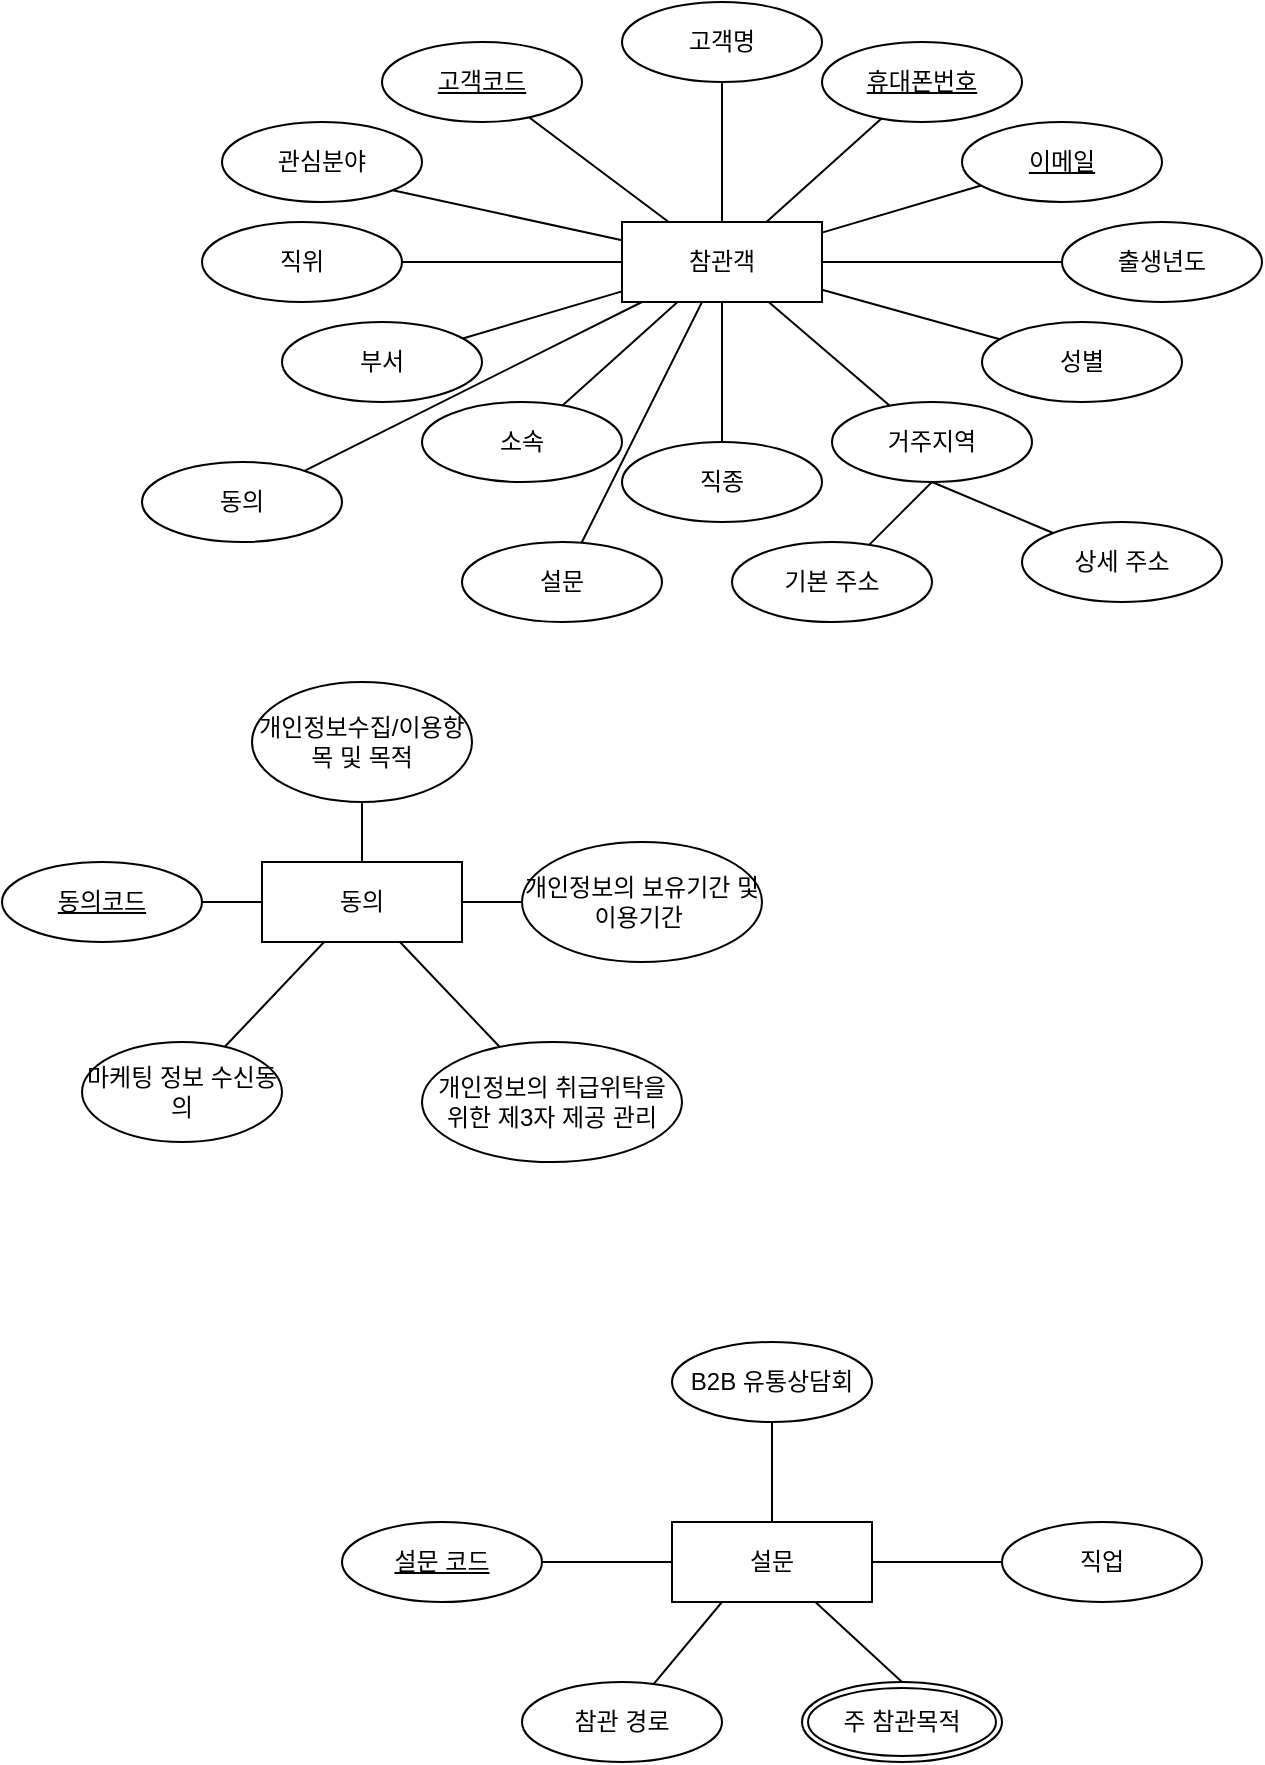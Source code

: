 <mxfile version="24.6.2" type="github">
  <diagram name="페이지-1" id="R2ysIsO2yRYIYrhWCdYy">
    <mxGraphModel dx="836" dy="518" grid="1" gridSize="10" guides="1" tooltips="1" connect="1" arrows="1" fold="1" page="1" pageScale="1" pageWidth="850" pageHeight="1100" math="0" shadow="0">
      <root>
        <mxCell id="0" />
        <mxCell id="1" parent="0" />
        <mxCell id="bbzpcZMjXYRwJVZqYpki-1" value="참관객" style="whiteSpace=wrap;html=1;align=center;" vertex="1" parent="1">
          <mxGeometry x="320" y="130" width="100" height="40" as="geometry" />
        </mxCell>
        <mxCell id="bbzpcZMjXYRwJVZqYpki-2" value="고객명" style="ellipse;whiteSpace=wrap;html=1;align=center;" vertex="1" parent="1">
          <mxGeometry x="320" y="20" width="100" height="40" as="geometry" />
        </mxCell>
        <mxCell id="bbzpcZMjXYRwJVZqYpki-3" value="" style="endArrow=none;html=1;rounded=0;" edge="1" parent="1" source="bbzpcZMjXYRwJVZqYpki-2" target="bbzpcZMjXYRwJVZqYpki-1">
          <mxGeometry relative="1" as="geometry">
            <mxPoint x="290" y="150" as="sourcePoint" />
            <mxPoint x="450" y="150" as="targetPoint" />
          </mxGeometry>
        </mxCell>
        <mxCell id="bbzpcZMjXYRwJVZqYpki-4" value="휴대폰번호" style="ellipse;whiteSpace=wrap;html=1;align=center;fontStyle=4;" vertex="1" parent="1">
          <mxGeometry x="420" y="40" width="100" height="40" as="geometry" />
        </mxCell>
        <mxCell id="bbzpcZMjXYRwJVZqYpki-5" value="" style="endArrow=none;html=1;rounded=0;" edge="1" parent="1" source="bbzpcZMjXYRwJVZqYpki-4" target="bbzpcZMjXYRwJVZqYpki-1">
          <mxGeometry relative="1" as="geometry">
            <mxPoint x="343" y="109" as="sourcePoint" />
            <mxPoint x="366" y="140" as="targetPoint" />
          </mxGeometry>
        </mxCell>
        <mxCell id="bbzpcZMjXYRwJVZqYpki-6" value="이메일" style="ellipse;whiteSpace=wrap;html=1;align=center;fontStyle=4;" vertex="1" parent="1">
          <mxGeometry x="490" y="80" width="100" height="40" as="geometry" />
        </mxCell>
        <mxCell id="bbzpcZMjXYRwJVZqYpki-7" value="고객코드" style="ellipse;whiteSpace=wrap;html=1;align=center;fontStyle=4;" vertex="1" parent="1">
          <mxGeometry x="200" y="40" width="100" height="40" as="geometry" />
        </mxCell>
        <mxCell id="bbzpcZMjXYRwJVZqYpki-8" value="" style="endArrow=none;html=1;rounded=0;" edge="1" parent="1" source="bbzpcZMjXYRwJVZqYpki-6" target="bbzpcZMjXYRwJVZqYpki-1">
          <mxGeometry relative="1" as="geometry">
            <mxPoint x="343" y="109" as="sourcePoint" />
            <mxPoint x="366" y="140" as="targetPoint" />
          </mxGeometry>
        </mxCell>
        <mxCell id="bbzpcZMjXYRwJVZqYpki-9" value="" style="endArrow=none;html=1;rounded=0;" edge="1" parent="1" source="bbzpcZMjXYRwJVZqYpki-7" target="bbzpcZMjXYRwJVZqYpki-1">
          <mxGeometry relative="1" as="geometry">
            <mxPoint x="470" y="150" as="sourcePoint" />
            <mxPoint x="430" y="154" as="targetPoint" />
          </mxGeometry>
        </mxCell>
        <mxCell id="bbzpcZMjXYRwJVZqYpki-10" value="거주지역" style="ellipse;whiteSpace=wrap;html=1;align=center;" vertex="1" parent="1">
          <mxGeometry x="425" y="220" width="100" height="40" as="geometry" />
        </mxCell>
        <mxCell id="bbzpcZMjXYRwJVZqYpki-11" value="" style="endArrow=none;html=1;rounded=0;" edge="1" parent="1" source="bbzpcZMjXYRwJVZqYpki-10" target="bbzpcZMjXYRwJVZqYpki-1">
          <mxGeometry relative="1" as="geometry">
            <mxPoint x="343" y="109" as="sourcePoint" />
            <mxPoint x="366" y="140" as="targetPoint" />
          </mxGeometry>
        </mxCell>
        <mxCell id="bbzpcZMjXYRwJVZqYpki-12" value="기본 주소" style="ellipse;whiteSpace=wrap;html=1;align=center;" vertex="1" parent="1">
          <mxGeometry x="375" y="290" width="100" height="40" as="geometry" />
        </mxCell>
        <mxCell id="bbzpcZMjXYRwJVZqYpki-13" value="상세 주소" style="ellipse;whiteSpace=wrap;html=1;align=center;" vertex="1" parent="1">
          <mxGeometry x="520" y="280" width="100" height="40" as="geometry" />
        </mxCell>
        <mxCell id="bbzpcZMjXYRwJVZqYpki-14" value="" style="endArrow=none;html=1;rounded=0;entryX=0.5;entryY=1;entryDx=0;entryDy=0;" edge="1" parent="1" source="bbzpcZMjXYRwJVZqYpki-12" target="bbzpcZMjXYRwJVZqYpki-10">
          <mxGeometry relative="1" as="geometry">
            <mxPoint x="114" y="125" as="sourcePoint" />
            <mxPoint x="150" y="140" as="targetPoint" />
          </mxGeometry>
        </mxCell>
        <mxCell id="bbzpcZMjXYRwJVZqYpki-15" value="" style="endArrow=none;html=1;rounded=0;entryX=0.5;entryY=1;entryDx=0;entryDy=0;" edge="1" parent="1" source="bbzpcZMjXYRwJVZqYpki-13" target="bbzpcZMjXYRwJVZqYpki-10">
          <mxGeometry relative="1" as="geometry">
            <mxPoint x="133" y="131" as="sourcePoint" />
            <mxPoint x="168" y="139" as="targetPoint" />
          </mxGeometry>
        </mxCell>
        <mxCell id="bbzpcZMjXYRwJVZqYpki-16" value="소속" style="ellipse;whiteSpace=wrap;html=1;align=center;" vertex="1" parent="1">
          <mxGeometry x="220" y="220" width="100" height="40" as="geometry" />
        </mxCell>
        <mxCell id="bbzpcZMjXYRwJVZqYpki-17" value="" style="endArrow=none;html=1;rounded=0;" edge="1" parent="1" source="bbzpcZMjXYRwJVZqYpki-16" target="bbzpcZMjXYRwJVZqYpki-1">
          <mxGeometry relative="1" as="geometry">
            <mxPoint x="259" y="153" as="sourcePoint" />
            <mxPoint x="330" y="157" as="targetPoint" />
          </mxGeometry>
        </mxCell>
        <mxCell id="bbzpcZMjXYRwJVZqYpki-18" value="성별" style="ellipse;whiteSpace=wrap;html=1;align=center;" vertex="1" parent="1">
          <mxGeometry x="500" y="180" width="100" height="40" as="geometry" />
        </mxCell>
        <mxCell id="bbzpcZMjXYRwJVZqYpki-19" value="" style="endArrow=none;html=1;rounded=0;" edge="1" parent="1" source="bbzpcZMjXYRwJVZqYpki-18" target="bbzpcZMjXYRwJVZqYpki-1">
          <mxGeometry relative="1" as="geometry">
            <mxPoint x="277" y="197" as="sourcePoint" />
            <mxPoint x="330" y="178" as="targetPoint" />
          </mxGeometry>
        </mxCell>
        <mxCell id="bbzpcZMjXYRwJVZqYpki-20" value="동의" style="whiteSpace=wrap;html=1;align=center;" vertex="1" parent="1">
          <mxGeometry x="140" y="450" width="100" height="40" as="geometry" />
        </mxCell>
        <mxCell id="bbzpcZMjXYRwJVZqYpki-21" value="개인정보수집/이용항목 및 목적" style="ellipse;whiteSpace=wrap;html=1;align=center;" vertex="1" parent="1">
          <mxGeometry x="135" y="360" width="110" height="60" as="geometry" />
        </mxCell>
        <mxCell id="bbzpcZMjXYRwJVZqYpki-22" value="" style="endArrow=none;html=1;rounded=0;" edge="1" parent="1" source="bbzpcZMjXYRwJVZqYpki-21" target="bbzpcZMjXYRwJVZqYpki-20">
          <mxGeometry relative="1" as="geometry">
            <mxPoint x="397" y="330" as="sourcePoint" />
            <mxPoint x="300" y="480" as="targetPoint" />
          </mxGeometry>
        </mxCell>
        <mxCell id="bbzpcZMjXYRwJVZqYpki-23" value="동의코드" style="ellipse;whiteSpace=wrap;html=1;align=center;fontStyle=4;" vertex="1" parent="1">
          <mxGeometry x="10" y="450" width="100" height="40" as="geometry" />
        </mxCell>
        <mxCell id="bbzpcZMjXYRwJVZqYpki-24" value="" style="endArrow=none;html=1;rounded=0;" edge="1" parent="1" source="bbzpcZMjXYRwJVZqYpki-23" target="bbzpcZMjXYRwJVZqYpki-20">
          <mxGeometry relative="1" as="geometry">
            <mxPoint x="246" y="468" as="sourcePoint" />
            <mxPoint x="310" y="481" as="targetPoint" />
          </mxGeometry>
        </mxCell>
        <mxCell id="bbzpcZMjXYRwJVZqYpki-25" value="설문" style="whiteSpace=wrap;html=1;align=center;" vertex="1" parent="1">
          <mxGeometry x="345" y="780" width="100" height="40" as="geometry" />
        </mxCell>
        <mxCell id="bbzpcZMjXYRwJVZqYpki-26" value="참관 경로" style="ellipse;whiteSpace=wrap;html=1;align=center;" vertex="1" parent="1">
          <mxGeometry x="270" y="860" width="100" height="40" as="geometry" />
        </mxCell>
        <mxCell id="bbzpcZMjXYRwJVZqYpki-27" value="" style="endArrow=none;html=1;rounded=0;entryX=0.25;entryY=1;entryDx=0;entryDy=0;" edge="1" parent="1" source="bbzpcZMjXYRwJVZqYpki-26" target="bbzpcZMjXYRwJVZqYpki-25">
          <mxGeometry relative="1" as="geometry">
            <mxPoint x="442" y="650" as="sourcePoint" />
            <mxPoint x="345" y="800" as="targetPoint" />
          </mxGeometry>
        </mxCell>
        <mxCell id="bbzpcZMjXYRwJVZqYpki-28" value="설문 코드" style="ellipse;whiteSpace=wrap;html=1;align=center;fontStyle=4;" vertex="1" parent="1">
          <mxGeometry x="180" y="780" width="100" height="40" as="geometry" />
        </mxCell>
        <mxCell id="bbzpcZMjXYRwJVZqYpki-29" value="" style="endArrow=none;html=1;rounded=0;entryX=0;entryY=0.5;entryDx=0;entryDy=0;" edge="1" parent="1" source="bbzpcZMjXYRwJVZqYpki-28" target="bbzpcZMjXYRwJVZqYpki-25">
          <mxGeometry relative="1" as="geometry">
            <mxPoint x="291" y="788" as="sourcePoint" />
            <mxPoint x="355" y="801" as="targetPoint" />
          </mxGeometry>
        </mxCell>
        <mxCell id="bbzpcZMjXYRwJVZqYpki-32" value="B2B 유통상담회" style="ellipse;whiteSpace=wrap;html=1;align=center;" vertex="1" parent="1">
          <mxGeometry x="345" y="690" width="100" height="40" as="geometry" />
        </mxCell>
        <mxCell id="bbzpcZMjXYRwJVZqYpki-33" value="" style="endArrow=none;html=1;rounded=0;" edge="1" parent="1" source="bbzpcZMjXYRwJVZqYpki-32" target="bbzpcZMjXYRwJVZqYpki-25">
          <mxGeometry relative="1" as="geometry">
            <mxPoint x="331" y="740" as="sourcePoint" />
            <mxPoint x="384" y="790" as="targetPoint" />
          </mxGeometry>
        </mxCell>
        <mxCell id="bbzpcZMjXYRwJVZqYpki-34" value="주 참관목적" style="ellipse;shape=doubleEllipse;margin=3;whiteSpace=wrap;html=1;align=center;" vertex="1" parent="1">
          <mxGeometry x="410" y="860" width="100" height="40" as="geometry" />
        </mxCell>
        <mxCell id="bbzpcZMjXYRwJVZqYpki-35" value="직업" style="ellipse;whiteSpace=wrap;html=1;align=center;" vertex="1" parent="1">
          <mxGeometry x="510" y="780" width="100" height="40" as="geometry" />
        </mxCell>
        <mxCell id="bbzpcZMjXYRwJVZqYpki-36" value="" style="endArrow=none;html=1;rounded=0;exitX=0.5;exitY=0;exitDx=0;exitDy=0;" edge="1" parent="1" source="bbzpcZMjXYRwJVZqYpki-34" target="bbzpcZMjXYRwJVZqYpki-25">
          <mxGeometry relative="1" as="geometry">
            <mxPoint x="278" y="845" as="sourcePoint" />
            <mxPoint x="355" y="810" as="targetPoint" />
          </mxGeometry>
        </mxCell>
        <mxCell id="bbzpcZMjXYRwJVZqYpki-37" value="" style="endArrow=none;html=1;rounded=0;" edge="1" parent="1" source="bbzpcZMjXYRwJVZqYpki-35" target="bbzpcZMjXYRwJVZqYpki-25">
          <mxGeometry relative="1" as="geometry">
            <mxPoint x="375" y="880" as="sourcePoint" />
            <mxPoint x="396" y="830" as="targetPoint" />
          </mxGeometry>
        </mxCell>
        <mxCell id="bbzpcZMjXYRwJVZqYpki-38" value="부서" style="ellipse;whiteSpace=wrap;html=1;align=center;" vertex="1" parent="1">
          <mxGeometry x="150" y="180" width="100" height="40" as="geometry" />
        </mxCell>
        <mxCell id="bbzpcZMjXYRwJVZqYpki-40" value="" style="endArrow=none;html=1;rounded=0;" edge="1" parent="1" source="bbzpcZMjXYRwJVZqYpki-38" target="bbzpcZMjXYRwJVZqYpki-1">
          <mxGeometry relative="1" as="geometry">
            <mxPoint x="390" y="210" as="sourcePoint" />
            <mxPoint x="406" y="170" as="targetPoint" />
          </mxGeometry>
        </mxCell>
        <mxCell id="bbzpcZMjXYRwJVZqYpki-43" value="출생년도" style="ellipse;whiteSpace=wrap;html=1;align=center;" vertex="1" parent="1">
          <mxGeometry x="540" y="130" width="100" height="40" as="geometry" />
        </mxCell>
        <mxCell id="bbzpcZMjXYRwJVZqYpki-44" value="" style="endArrow=none;html=1;rounded=0;" edge="1" parent="1" source="bbzpcZMjXYRwJVZqYpki-43" target="bbzpcZMjXYRwJVZqYpki-1">
          <mxGeometry relative="1" as="geometry">
            <mxPoint x="342" y="210" as="sourcePoint" />
            <mxPoint x="350" y="170" as="targetPoint" />
          </mxGeometry>
        </mxCell>
        <mxCell id="bbzpcZMjXYRwJVZqYpki-45" value="직종" style="ellipse;whiteSpace=wrap;html=1;align=center;" vertex="1" parent="1">
          <mxGeometry x="320" y="240" width="100" height="40" as="geometry" />
        </mxCell>
        <mxCell id="bbzpcZMjXYRwJVZqYpki-46" value="" style="endArrow=none;html=1;rounded=0;" edge="1" parent="1" source="bbzpcZMjXYRwJVZqYpki-45" target="bbzpcZMjXYRwJVZqYpki-1">
          <mxGeometry relative="1" as="geometry">
            <mxPoint x="272" y="189" as="sourcePoint" />
            <mxPoint x="330" y="173" as="targetPoint" />
          </mxGeometry>
        </mxCell>
        <mxCell id="bbzpcZMjXYRwJVZqYpki-47" value="직위" style="ellipse;whiteSpace=wrap;html=1;align=center;" vertex="1" parent="1">
          <mxGeometry x="110" y="130" width="100" height="40" as="geometry" />
        </mxCell>
        <mxCell id="bbzpcZMjXYRwJVZqYpki-48" value="관심분야" style="ellipse;whiteSpace=wrap;html=1;align=center;" vertex="1" parent="1">
          <mxGeometry x="120" y="80" width="100" height="40" as="geometry" />
        </mxCell>
        <mxCell id="bbzpcZMjXYRwJVZqYpki-49" value="" style="endArrow=none;html=1;rounded=0;" edge="1" parent="1" source="bbzpcZMjXYRwJVZqYpki-47" target="bbzpcZMjXYRwJVZqYpki-1">
          <mxGeometry relative="1" as="geometry">
            <mxPoint x="244" y="190" as="sourcePoint" />
            <mxPoint x="330" y="171" as="targetPoint" />
          </mxGeometry>
        </mxCell>
        <mxCell id="bbzpcZMjXYRwJVZqYpki-50" value="" style="endArrow=none;html=1;rounded=0;exitX=1;exitY=1;exitDx=0;exitDy=0;" edge="1" parent="1" source="bbzpcZMjXYRwJVZqYpki-48" target="bbzpcZMjXYRwJVZqYpki-1">
          <mxGeometry relative="1" as="geometry">
            <mxPoint x="190" y="160" as="sourcePoint" />
            <mxPoint x="330" y="160" as="targetPoint" />
          </mxGeometry>
        </mxCell>
        <mxCell id="bbzpcZMjXYRwJVZqYpki-51" value="&lt;div&gt;개인정보의 보유기간 및 이용기간&amp;nbsp;&lt;br&gt;&lt;/div&gt;" style="ellipse;whiteSpace=wrap;html=1;align=center;" vertex="1" parent="1">
          <mxGeometry x="270" y="440" width="120" height="60" as="geometry" />
        </mxCell>
        <mxCell id="bbzpcZMjXYRwJVZqYpki-52" value="&lt;div&gt;개인정보의 취급위탁을 위한 제3자 제공 관리&lt;br&gt;&lt;/div&gt;" style="ellipse;whiteSpace=wrap;html=1;align=center;" vertex="1" parent="1">
          <mxGeometry x="220" y="540" width="130" height="60" as="geometry" />
        </mxCell>
        <mxCell id="bbzpcZMjXYRwJVZqYpki-53" value="&lt;div&gt;마케팅 정보 수신동의&lt;br&gt;&lt;/div&gt;" style="ellipse;whiteSpace=wrap;html=1;align=center;" vertex="1" parent="1">
          <mxGeometry x="50" y="540" width="100" height="50" as="geometry" />
        </mxCell>
        <mxCell id="bbzpcZMjXYRwJVZqYpki-54" value="" style="endArrow=none;html=1;rounded=0;" edge="1" parent="1" source="bbzpcZMjXYRwJVZqYpki-53" target="bbzpcZMjXYRwJVZqYpki-20">
          <mxGeometry relative="1" as="geometry">
            <mxPoint x="120" y="480" as="sourcePoint" />
            <mxPoint x="150" y="480" as="targetPoint" />
          </mxGeometry>
        </mxCell>
        <mxCell id="bbzpcZMjXYRwJVZqYpki-55" value="" style="endArrow=none;html=1;rounded=0;" edge="1" parent="1" source="bbzpcZMjXYRwJVZqYpki-52" target="bbzpcZMjXYRwJVZqYpki-20">
          <mxGeometry relative="1" as="geometry">
            <mxPoint x="131" y="552" as="sourcePoint" />
            <mxPoint x="181" y="500" as="targetPoint" />
          </mxGeometry>
        </mxCell>
        <mxCell id="bbzpcZMjXYRwJVZqYpki-56" value="" style="endArrow=none;html=1;rounded=0;" edge="1" parent="1" source="bbzpcZMjXYRwJVZqYpki-51" target="bbzpcZMjXYRwJVZqYpki-20">
          <mxGeometry relative="1" as="geometry">
            <mxPoint x="259" y="553" as="sourcePoint" />
            <mxPoint x="216" y="500" as="targetPoint" />
          </mxGeometry>
        </mxCell>
        <mxCell id="bbzpcZMjXYRwJVZqYpki-57" value="동의" style="ellipse;whiteSpace=wrap;html=1;align=center;" vertex="1" parent="1">
          <mxGeometry x="80" y="250" width="100" height="40" as="geometry" />
        </mxCell>
        <mxCell id="bbzpcZMjXYRwJVZqYpki-58" value="설문" style="ellipse;whiteSpace=wrap;html=1;align=center;" vertex="1" parent="1">
          <mxGeometry x="240" y="290" width="100" height="40" as="geometry" />
        </mxCell>
        <mxCell id="bbzpcZMjXYRwJVZqYpki-59" value="" style="endArrow=none;html=1;rounded=0;" edge="1" parent="1" source="bbzpcZMjXYRwJVZqYpki-57" target="bbzpcZMjXYRwJVZqYpki-1">
          <mxGeometry relative="1" as="geometry">
            <mxPoint x="250" y="198" as="sourcePoint" />
            <mxPoint x="330" y="175" as="targetPoint" />
          </mxGeometry>
        </mxCell>
        <mxCell id="bbzpcZMjXYRwJVZqYpki-61" value="" style="endArrow=none;html=1;rounded=0;" edge="1" parent="1" source="bbzpcZMjXYRwJVZqYpki-58" target="bbzpcZMjXYRwJVZqYpki-1">
          <mxGeometry relative="1" as="geometry">
            <mxPoint x="171" y="264" as="sourcePoint" />
            <mxPoint x="340" y="180" as="targetPoint" />
          </mxGeometry>
        </mxCell>
      </root>
    </mxGraphModel>
  </diagram>
</mxfile>
